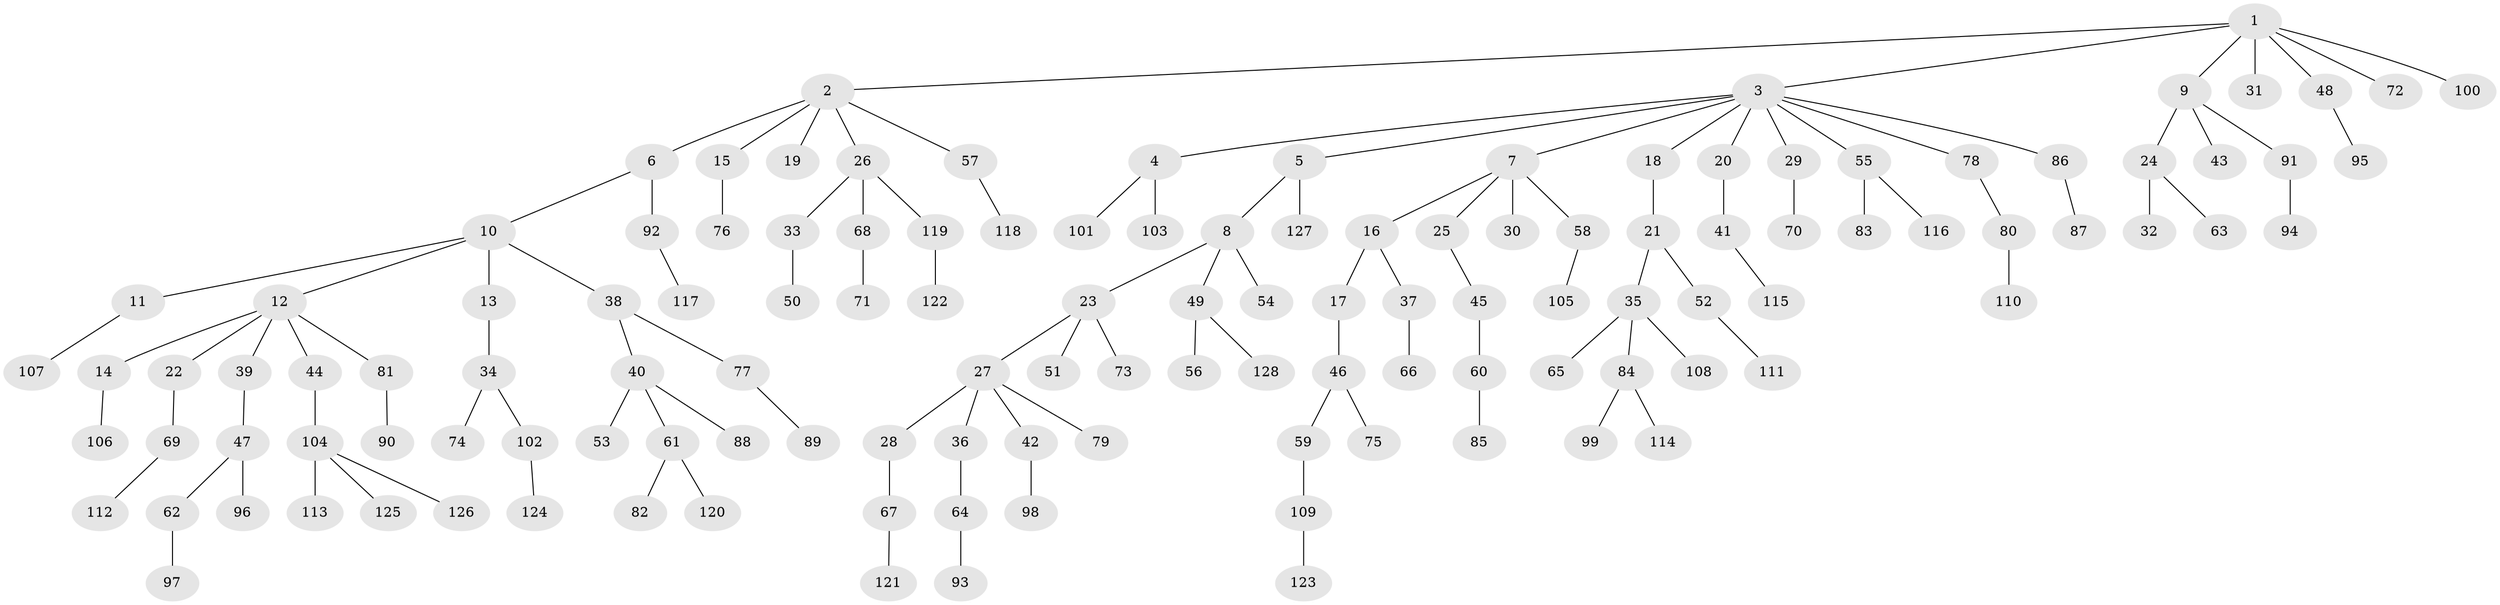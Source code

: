 // coarse degree distribution, {6: 0.023529411764705882, 5: 0.011764705882352941, 10: 0.011764705882352941, 2: 0.24705882352941178, 3: 0.12941176470588237, 4: 0.03529411764705882, 9: 0.011764705882352941, 1: 0.5294117647058824}
// Generated by graph-tools (version 1.1) at 2025/42/03/06/25 10:42:04]
// undirected, 128 vertices, 127 edges
graph export_dot {
graph [start="1"]
  node [color=gray90,style=filled];
  1;
  2;
  3;
  4;
  5;
  6;
  7;
  8;
  9;
  10;
  11;
  12;
  13;
  14;
  15;
  16;
  17;
  18;
  19;
  20;
  21;
  22;
  23;
  24;
  25;
  26;
  27;
  28;
  29;
  30;
  31;
  32;
  33;
  34;
  35;
  36;
  37;
  38;
  39;
  40;
  41;
  42;
  43;
  44;
  45;
  46;
  47;
  48;
  49;
  50;
  51;
  52;
  53;
  54;
  55;
  56;
  57;
  58;
  59;
  60;
  61;
  62;
  63;
  64;
  65;
  66;
  67;
  68;
  69;
  70;
  71;
  72;
  73;
  74;
  75;
  76;
  77;
  78;
  79;
  80;
  81;
  82;
  83;
  84;
  85;
  86;
  87;
  88;
  89;
  90;
  91;
  92;
  93;
  94;
  95;
  96;
  97;
  98;
  99;
  100;
  101;
  102;
  103;
  104;
  105;
  106;
  107;
  108;
  109;
  110;
  111;
  112;
  113;
  114;
  115;
  116;
  117;
  118;
  119;
  120;
  121;
  122;
  123;
  124;
  125;
  126;
  127;
  128;
  1 -- 2;
  1 -- 3;
  1 -- 9;
  1 -- 31;
  1 -- 48;
  1 -- 72;
  1 -- 100;
  2 -- 6;
  2 -- 15;
  2 -- 19;
  2 -- 26;
  2 -- 57;
  3 -- 4;
  3 -- 5;
  3 -- 7;
  3 -- 18;
  3 -- 20;
  3 -- 29;
  3 -- 55;
  3 -- 78;
  3 -- 86;
  4 -- 101;
  4 -- 103;
  5 -- 8;
  5 -- 127;
  6 -- 10;
  6 -- 92;
  7 -- 16;
  7 -- 25;
  7 -- 30;
  7 -- 58;
  8 -- 23;
  8 -- 49;
  8 -- 54;
  9 -- 24;
  9 -- 43;
  9 -- 91;
  10 -- 11;
  10 -- 12;
  10 -- 13;
  10 -- 38;
  11 -- 107;
  12 -- 14;
  12 -- 22;
  12 -- 39;
  12 -- 44;
  12 -- 81;
  13 -- 34;
  14 -- 106;
  15 -- 76;
  16 -- 17;
  16 -- 37;
  17 -- 46;
  18 -- 21;
  20 -- 41;
  21 -- 35;
  21 -- 52;
  22 -- 69;
  23 -- 27;
  23 -- 51;
  23 -- 73;
  24 -- 32;
  24 -- 63;
  25 -- 45;
  26 -- 33;
  26 -- 68;
  26 -- 119;
  27 -- 28;
  27 -- 36;
  27 -- 42;
  27 -- 79;
  28 -- 67;
  29 -- 70;
  33 -- 50;
  34 -- 74;
  34 -- 102;
  35 -- 65;
  35 -- 84;
  35 -- 108;
  36 -- 64;
  37 -- 66;
  38 -- 40;
  38 -- 77;
  39 -- 47;
  40 -- 53;
  40 -- 61;
  40 -- 88;
  41 -- 115;
  42 -- 98;
  44 -- 104;
  45 -- 60;
  46 -- 59;
  46 -- 75;
  47 -- 62;
  47 -- 96;
  48 -- 95;
  49 -- 56;
  49 -- 128;
  52 -- 111;
  55 -- 83;
  55 -- 116;
  57 -- 118;
  58 -- 105;
  59 -- 109;
  60 -- 85;
  61 -- 82;
  61 -- 120;
  62 -- 97;
  64 -- 93;
  67 -- 121;
  68 -- 71;
  69 -- 112;
  77 -- 89;
  78 -- 80;
  80 -- 110;
  81 -- 90;
  84 -- 99;
  84 -- 114;
  86 -- 87;
  91 -- 94;
  92 -- 117;
  102 -- 124;
  104 -- 113;
  104 -- 125;
  104 -- 126;
  109 -- 123;
  119 -- 122;
}
